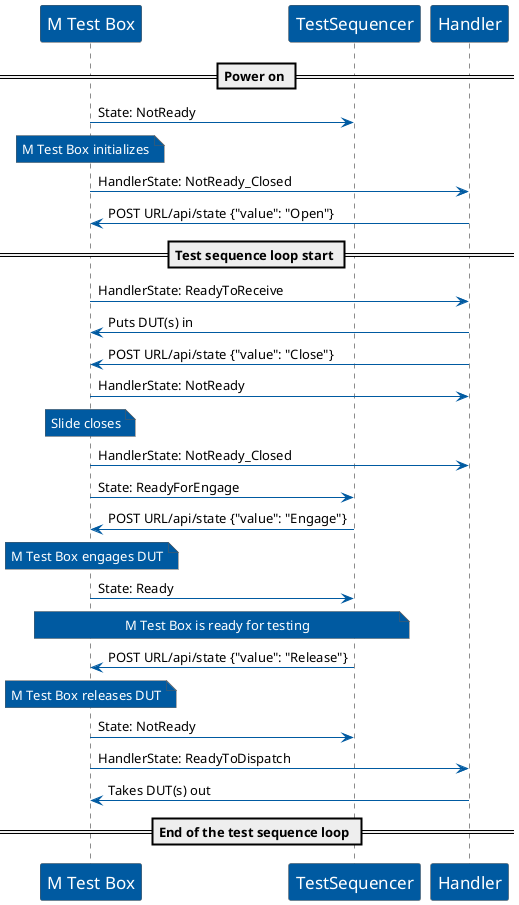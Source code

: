 
@startuml

skinparam noteBorderColor #5a5a5a
skinparam noteBackgroundColor #005aa1
skinparam noteFontColor white


skinparam sequence {
  ArrowColor #005aa1
  ParticipantBackgroundColor #005aa1
  ParticipantFontName Apex
  ParticipantFontSize 17
  ParticipantFontColor White
  ParticipantBorderColor #5a5a5a

  ActorBorderColor #5a5a5a
  ActorBackgroundColor #005aa1
  ActorFontColor #005aa1
  ActorFontSize 17
  ActorFontName Apex


}


participant "M Test Box"
participant TestSequencer
participant Handler

== Power on ==


"M Test Box" -> TestSequencer: State: NotReady

note over "M Test Box": M Test Box initializes

"M Test Box" -> Handler : HandlerState: NotReady_Closed

Handler -> "M Test Box": POST URL/api/state {"value": "Open"}

== Test sequence loop start ==

"M Test Box" -> Handler : HandlerState: ReadyToReceive

Handler -> "M Test Box": Puts DUT(s) in

Handler -> "M Test Box": POST URL/api/state {"value": "Close"}

"M Test Box" -> Handler : HandlerState: NotReady

note over "M Test Box": Slide closes

"M Test Box" -> Handler : HandlerState: NotReady_Closed

"M Test Box" -> TestSequencer: State: ReadyForEngage

TestSequencer -> "M Test Box": POST URL/api/state {"value": "Engage"}

note over "M Test Box": M Test Box engages DUT

"M Test Box" -> TestSequencer: State: Ready

note over TestSequencer, "M Test Box": M Test Box is ready for testing

TestSequencer -> "M Test Box": POST URL/api/state {"value": "Release"}

note over "M Test Box": M Test Box releases DUT

"M Test Box" -> TestSequencer: State: NotReady

"M Test Box" -> Handler : HandlerState: ReadyToDispatch

Handler -> "M Test Box": Takes DUT(s) out

== End of the test sequence loop ==

@enduml
